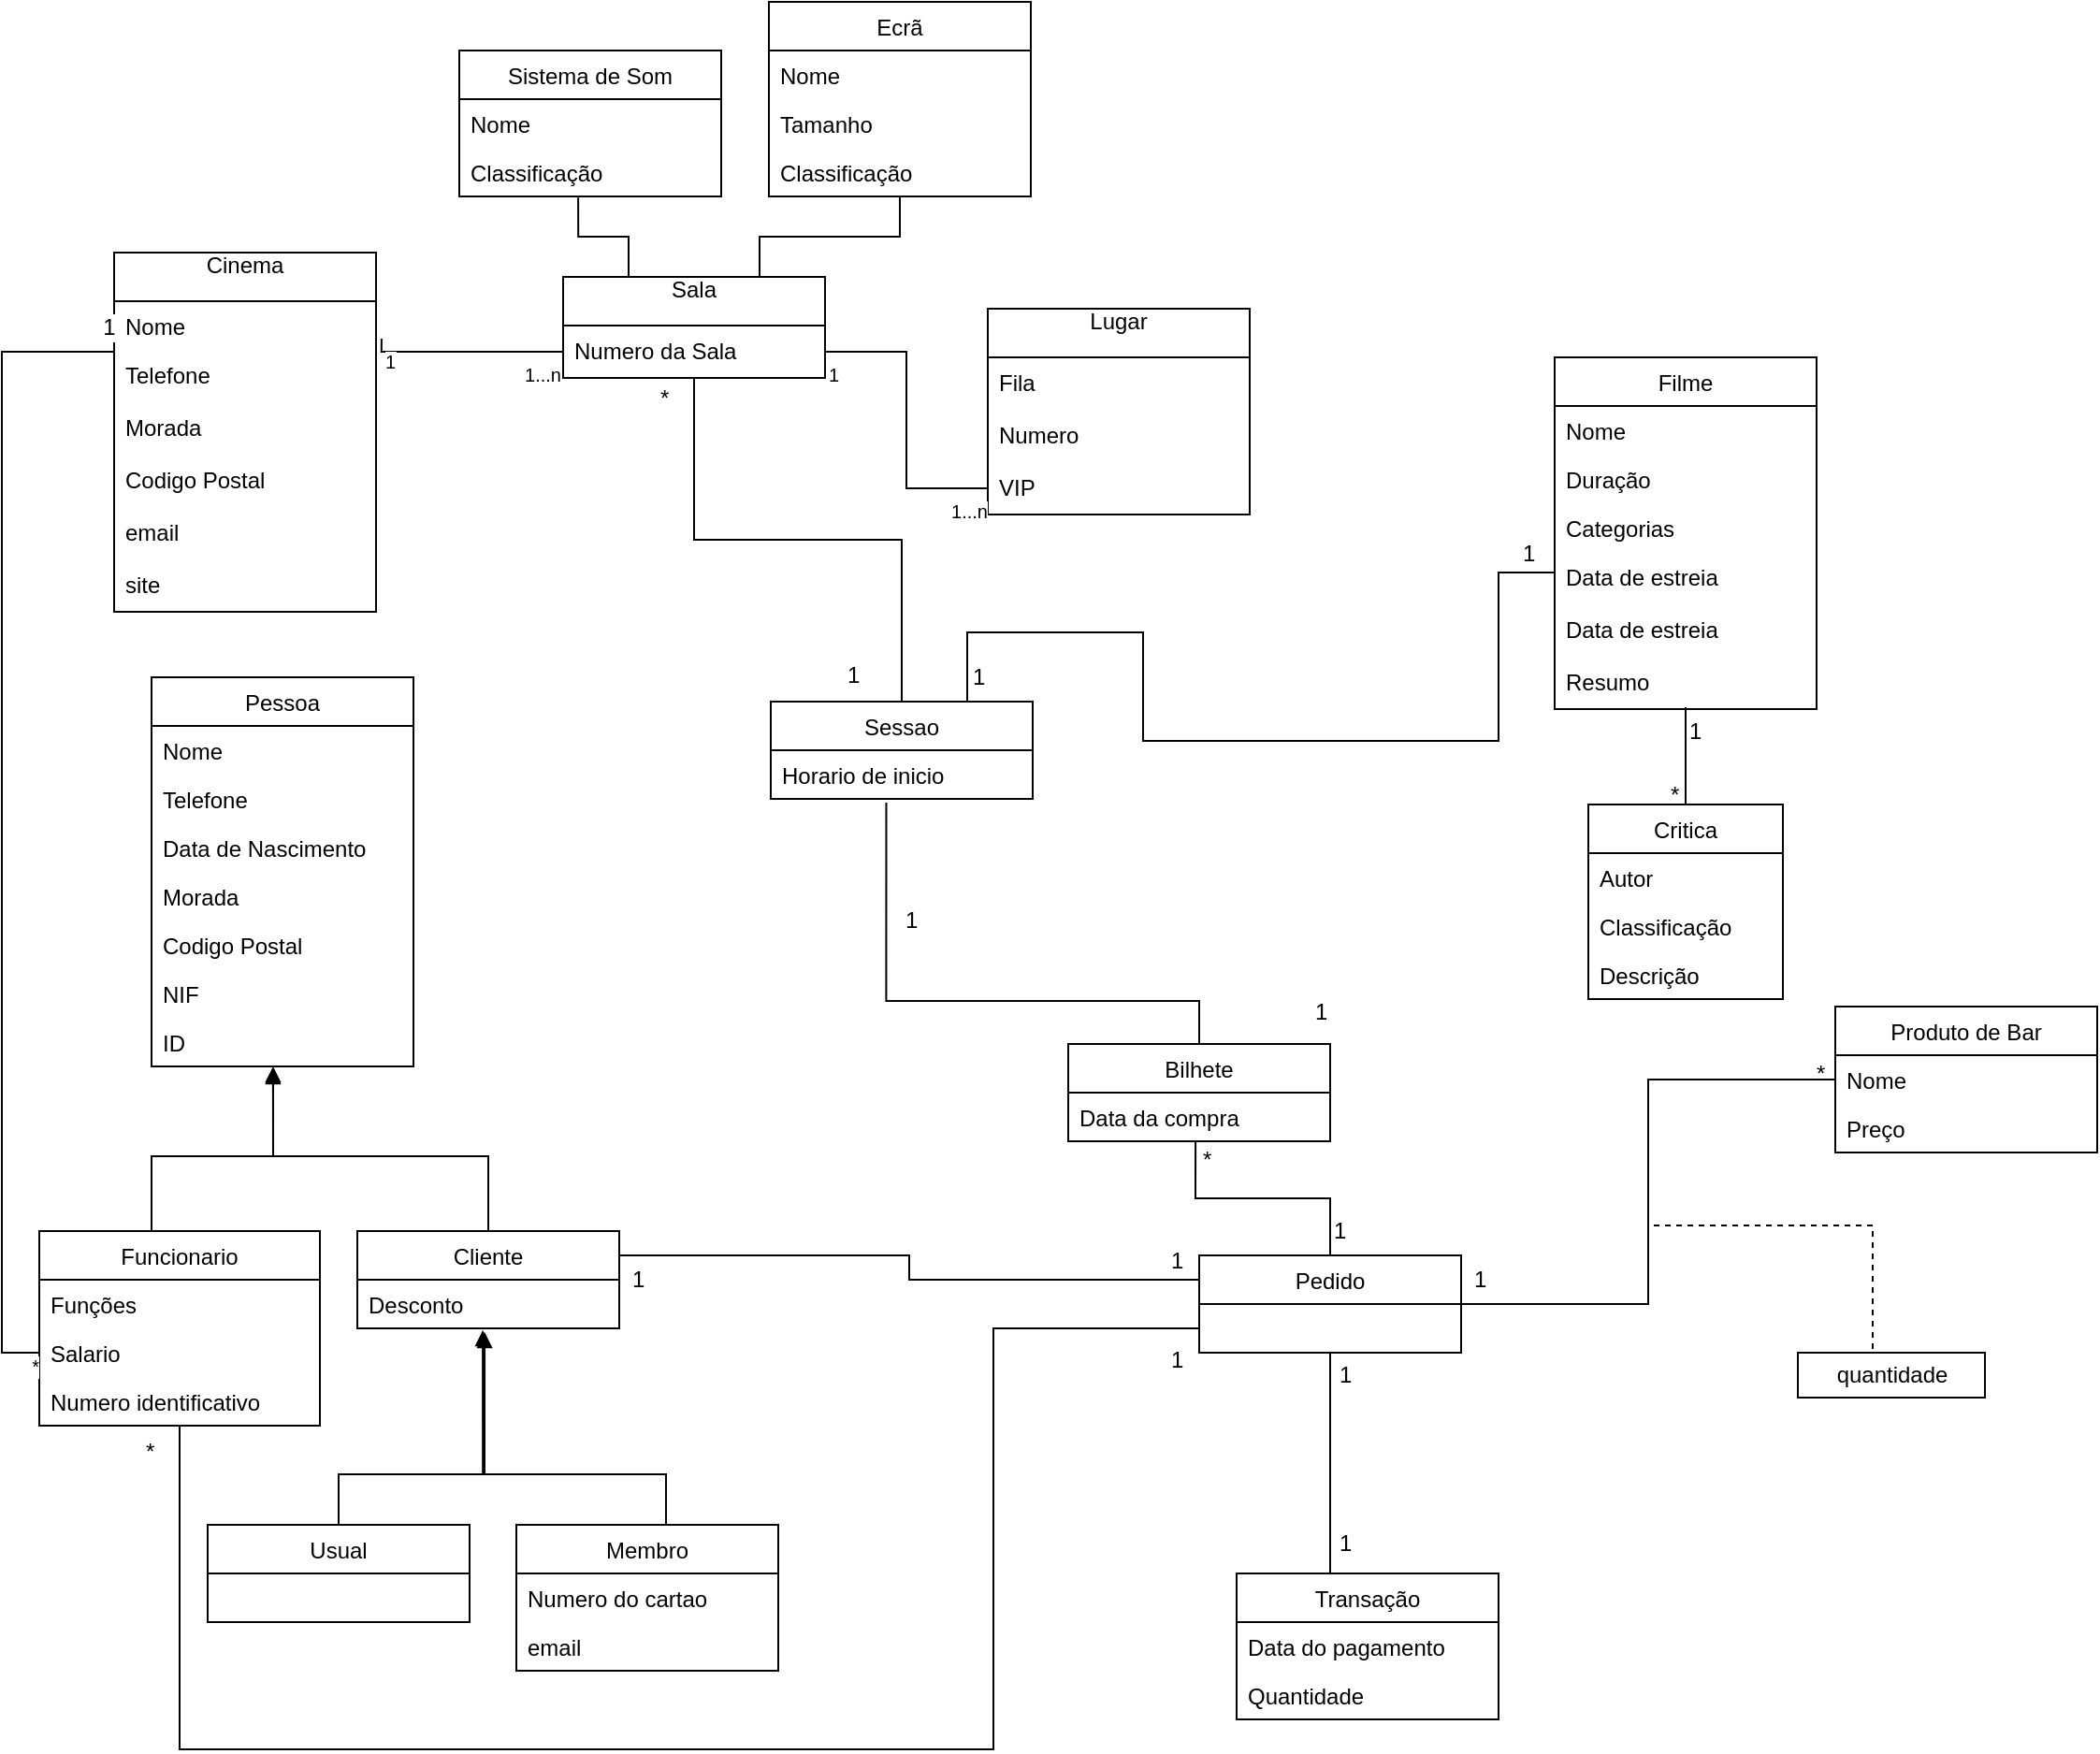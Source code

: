 <mxfile version="10.4.4" type="github"><diagram id="7s37TceYkMSyB01TuH0-" name="Page-1"><mxGraphModel dx="1640" dy="2047" grid="1" gridSize="10" guides="1" tooltips="1" connect="1" arrows="1" fold="1" page="1" pageScale="1" pageWidth="850" pageHeight="1100" math="0" shadow="0"><root><mxCell id="0"/><mxCell id="1" parent="0"/><mxCell id="ceYaB1YCsEcYmxl8IZPz-84" value="Cinema&#xA;" style="swimlane;fontStyle=0;childLayout=stackLayout;horizontal=1;startSize=26;fillColor=none;horizontalStack=0;resizeParent=1;resizeParentMax=0;resizeLast=0;collapsible=1;marginBottom=0;" vertex="1" parent="1"><mxGeometry x="100" y="40" width="140" height="192" as="geometry"/></mxCell><mxCell id="ceYaB1YCsEcYmxl8IZPz-85" value="Nome" style="text;strokeColor=none;fillColor=none;align=left;verticalAlign=top;spacingLeft=4;spacingRight=4;overflow=hidden;rotatable=0;points=[[0,0.5],[1,0.5]];portConstraint=eastwest;" vertex="1" parent="ceYaB1YCsEcYmxl8IZPz-84"><mxGeometry y="26" width="140" height="26" as="geometry"/></mxCell><mxCell id="ceYaB1YCsEcYmxl8IZPz-86" value="Telefone" style="text;strokeColor=none;fillColor=none;align=left;verticalAlign=top;spacingLeft=4;spacingRight=4;overflow=hidden;rotatable=0;points=[[0,0.5],[1,0.5]];portConstraint=eastwest;" vertex="1" parent="ceYaB1YCsEcYmxl8IZPz-84"><mxGeometry y="52" width="140" height="28" as="geometry"/></mxCell><mxCell id="ceYaB1YCsEcYmxl8IZPz-87" value="Morada" style="text;strokeColor=none;fillColor=none;align=left;verticalAlign=top;spacingLeft=4;spacingRight=4;overflow=hidden;rotatable=0;points=[[0,0.5],[1,0.5]];portConstraint=eastwest;" vertex="1" parent="ceYaB1YCsEcYmxl8IZPz-84"><mxGeometry y="80" width="140" height="28" as="geometry"/></mxCell><mxCell id="ceYaB1YCsEcYmxl8IZPz-88" value="Codigo Postal" style="text;strokeColor=none;fillColor=none;align=left;verticalAlign=top;spacingLeft=4;spacingRight=4;overflow=hidden;rotatable=0;points=[[0,0.5],[1,0.5]];portConstraint=eastwest;" vertex="1" parent="ceYaB1YCsEcYmxl8IZPz-84"><mxGeometry y="108" width="140" height="28" as="geometry"/></mxCell><mxCell id="ceYaB1YCsEcYmxl8IZPz-89" value="email" style="text;strokeColor=none;fillColor=none;align=left;verticalAlign=top;spacingLeft=4;spacingRight=4;overflow=hidden;rotatable=0;points=[[0,0.5],[1,0.5]];portConstraint=eastwest;" vertex="1" parent="ceYaB1YCsEcYmxl8IZPz-84"><mxGeometry y="136" width="140" height="28" as="geometry"/></mxCell><mxCell id="ceYaB1YCsEcYmxl8IZPz-90" value="site" style="text;strokeColor=none;fillColor=none;align=left;verticalAlign=top;spacingLeft=4;spacingRight=4;overflow=hidden;rotatable=0;points=[[0,0.5],[1,0.5]];portConstraint=eastwest;" vertex="1" parent="ceYaB1YCsEcYmxl8IZPz-84"><mxGeometry y="164" width="140" height="28" as="geometry"/></mxCell><mxCell id="ceYaB1YCsEcYmxl8IZPz-205" style="edgeStyle=orthogonalEdgeStyle;rounded=0;orthogonalLoop=1;jettySize=auto;html=1;exitX=0.25;exitY=0;exitDx=0;exitDy=0;entryX=0.454;entryY=1.026;entryDx=0;entryDy=0;entryPerimeter=0;endArrow=none;endFill=0;" edge="1" parent="1" source="ceYaB1YCsEcYmxl8IZPz-91" target="ceYaB1YCsEcYmxl8IZPz-200"><mxGeometry relative="1" as="geometry"/></mxCell><mxCell id="ceYaB1YCsEcYmxl8IZPz-206" style="edgeStyle=orthogonalEdgeStyle;rounded=0;orthogonalLoop=1;jettySize=auto;html=1;exitX=0.75;exitY=0;exitDx=0;exitDy=0;entryX=0.5;entryY=1;entryDx=0;entryDy=0;endArrow=none;endFill=0;" edge="1" parent="1" source="ceYaB1YCsEcYmxl8IZPz-91" target="ceYaB1YCsEcYmxl8IZPz-201"><mxGeometry relative="1" as="geometry"/></mxCell><mxCell id="ceYaB1YCsEcYmxl8IZPz-91" value="Sala&#xA;" style="swimlane;fontStyle=0;childLayout=stackLayout;horizontal=1;startSize=26;fillColor=none;horizontalStack=0;resizeParent=1;resizeParentMax=0;resizeLast=0;collapsible=1;marginBottom=0;" vertex="1" parent="1"><mxGeometry x="340" y="53" width="140" height="54" as="geometry"/></mxCell><mxCell id="ceYaB1YCsEcYmxl8IZPz-92" value="Numero da Sala" style="text;strokeColor=none;fillColor=none;align=left;verticalAlign=top;spacingLeft=4;spacingRight=4;overflow=hidden;rotatable=0;points=[[0,0.5],[1,0.5]];portConstraint=eastwest;" vertex="1" parent="ceYaB1YCsEcYmxl8IZPz-91"><mxGeometry y="26" width="140" height="28" as="geometry"/></mxCell><mxCell id="ceYaB1YCsEcYmxl8IZPz-93" value="" style="endArrow=none;html=1;endSize=12;startArrow=none;startSize=14;startFill=0;edgeStyle=orthogonalEdgeStyle;exitX=1.021;exitY=0.769;exitDx=0;exitDy=0;exitPerimeter=0;rounded=0;endFill=0;" edge="1" parent="1" source="ceYaB1YCsEcYmxl8IZPz-85" target="ceYaB1YCsEcYmxl8IZPz-92"><mxGeometry relative="1" as="geometry"><mxPoint x="110" y="211" as="sourcePoint"/><mxPoint x="270" y="211" as="targetPoint"/><Array as="points"><mxPoint x="243" y="93"/></Array></mxGeometry></mxCell><mxCell id="ceYaB1YCsEcYmxl8IZPz-94" value="1" style="resizable=0;html=1;align=left;verticalAlign=top;labelBackgroundColor=#ffffff;fontSize=10;" connectable="0" vertex="1" parent="ceYaB1YCsEcYmxl8IZPz-93"><mxGeometry x="-1" relative="1" as="geometry"/></mxCell><mxCell id="ceYaB1YCsEcYmxl8IZPz-95" value="1...n" style="resizable=0;html=1;align=right;verticalAlign=top;labelBackgroundColor=#ffffff;fontSize=10;" connectable="0" vertex="1" parent="ceYaB1YCsEcYmxl8IZPz-93"><mxGeometry x="1" relative="1" as="geometry"/></mxCell><mxCell id="ceYaB1YCsEcYmxl8IZPz-96" value="Lugar&#xA;" style="swimlane;fontStyle=0;childLayout=stackLayout;horizontal=1;startSize=26;fillColor=none;horizontalStack=0;resizeParent=1;resizeParentMax=0;resizeLast=0;collapsible=1;marginBottom=0;" vertex="1" parent="1"><mxGeometry x="567" y="70" width="140" height="110" as="geometry"/></mxCell><mxCell id="ceYaB1YCsEcYmxl8IZPz-97" value="Fila" style="text;strokeColor=none;fillColor=none;align=left;verticalAlign=top;spacingLeft=4;spacingRight=4;overflow=hidden;rotatable=0;points=[[0,0.5],[1,0.5]];portConstraint=eastwest;" vertex="1" parent="ceYaB1YCsEcYmxl8IZPz-96"><mxGeometry y="26" width="140" height="28" as="geometry"/></mxCell><mxCell id="ceYaB1YCsEcYmxl8IZPz-98" value="Numero" style="text;strokeColor=none;fillColor=none;align=left;verticalAlign=top;spacingLeft=4;spacingRight=4;overflow=hidden;rotatable=0;points=[[0,0.5],[1,0.5]];portConstraint=eastwest;" vertex="1" parent="ceYaB1YCsEcYmxl8IZPz-96"><mxGeometry y="54" width="140" height="28" as="geometry"/></mxCell><mxCell id="ceYaB1YCsEcYmxl8IZPz-99" value="VIP" style="text;strokeColor=none;fillColor=none;align=left;verticalAlign=top;spacingLeft=4;spacingRight=4;overflow=hidden;rotatable=0;points=[[0,0.5],[1,0.5]];portConstraint=eastwest;" vertex="1" parent="ceYaB1YCsEcYmxl8IZPz-96"><mxGeometry y="82" width="140" height="28" as="geometry"/></mxCell><mxCell id="ceYaB1YCsEcYmxl8IZPz-100" value="" style="endArrow=none;html=1;endSize=12;startArrow=none;startSize=14;startFill=0;edgeStyle=orthogonalEdgeStyle;exitX=1;exitY=0.5;exitDx=0;exitDy=0;rounded=0;endFill=0;" edge="1" parent="1" source="ceYaB1YCsEcYmxl8IZPz-92" target="ceYaB1YCsEcYmxl8IZPz-99"><mxGeometry relative="1" as="geometry"><mxPoint x="550" y="-9" as="sourcePoint"/><mxPoint x="497" y="228" as="targetPoint"/></mxGeometry></mxCell><mxCell id="ceYaB1YCsEcYmxl8IZPz-101" value="1" style="resizable=0;html=1;align=left;verticalAlign=top;labelBackgroundColor=#ffffff;fontSize=10;" connectable="0" vertex="1" parent="ceYaB1YCsEcYmxl8IZPz-100"><mxGeometry x="-1" relative="1" as="geometry"/></mxCell><mxCell id="ceYaB1YCsEcYmxl8IZPz-102" value="1...n" style="resizable=0;html=1;align=right;verticalAlign=top;labelBackgroundColor=#ffffff;fontSize=10;" connectable="0" vertex="1" parent="ceYaB1YCsEcYmxl8IZPz-100"><mxGeometry x="1" relative="1" as="geometry"/></mxCell><mxCell id="ceYaB1YCsEcYmxl8IZPz-103" value="Pessoa" style="swimlane;fontStyle=0;childLayout=stackLayout;horizontal=1;startSize=26;fillColor=none;horizontalStack=0;resizeParent=1;resizeParentMax=0;resizeLast=0;collapsible=1;marginBottom=0;" vertex="1" parent="1"><mxGeometry x="120" y="267" width="140" height="208" as="geometry"/></mxCell><mxCell id="ceYaB1YCsEcYmxl8IZPz-104" value="Nome" style="text;strokeColor=none;fillColor=none;align=left;verticalAlign=top;spacingLeft=4;spacingRight=4;overflow=hidden;rotatable=0;points=[[0,0.5],[1,0.5]];portConstraint=eastwest;" vertex="1" parent="ceYaB1YCsEcYmxl8IZPz-103"><mxGeometry y="26" width="140" height="26" as="geometry"/></mxCell><mxCell id="ceYaB1YCsEcYmxl8IZPz-105" value="Telefone" style="text;strokeColor=none;fillColor=none;align=left;verticalAlign=top;spacingLeft=4;spacingRight=4;overflow=hidden;rotatable=0;points=[[0,0.5],[1,0.5]];portConstraint=eastwest;" vertex="1" parent="ceYaB1YCsEcYmxl8IZPz-103"><mxGeometry y="52" width="140" height="26" as="geometry"/></mxCell><mxCell id="ceYaB1YCsEcYmxl8IZPz-106" value="Data de Nascimento" style="text;strokeColor=none;fillColor=none;align=left;verticalAlign=top;spacingLeft=4;spacingRight=4;overflow=hidden;rotatable=0;points=[[0,0.5],[1,0.5]];portConstraint=eastwest;" vertex="1" parent="ceYaB1YCsEcYmxl8IZPz-103"><mxGeometry y="78" width="140" height="26" as="geometry"/></mxCell><mxCell id="ceYaB1YCsEcYmxl8IZPz-107" value="Morada" style="text;strokeColor=none;fillColor=none;align=left;verticalAlign=top;spacingLeft=4;spacingRight=4;overflow=hidden;rotatable=0;points=[[0,0.5],[1,0.5]];portConstraint=eastwest;" vertex="1" parent="ceYaB1YCsEcYmxl8IZPz-103"><mxGeometry y="104" width="140" height="26" as="geometry"/></mxCell><mxCell id="ceYaB1YCsEcYmxl8IZPz-108" value="Codigo Postal" style="text;strokeColor=none;fillColor=none;align=left;verticalAlign=top;spacingLeft=4;spacingRight=4;overflow=hidden;rotatable=0;points=[[0,0.5],[1,0.5]];portConstraint=eastwest;" vertex="1" parent="ceYaB1YCsEcYmxl8IZPz-103"><mxGeometry y="130" width="140" height="26" as="geometry"/></mxCell><mxCell id="ceYaB1YCsEcYmxl8IZPz-109" value="NIF" style="text;strokeColor=none;fillColor=none;align=left;verticalAlign=top;spacingLeft=4;spacingRight=4;overflow=hidden;rotatable=0;points=[[0,0.5],[1,0.5]];portConstraint=eastwest;" vertex="1" parent="ceYaB1YCsEcYmxl8IZPz-103"><mxGeometry y="156" width="140" height="26" as="geometry"/></mxCell><mxCell id="ceYaB1YCsEcYmxl8IZPz-110" value="ID" style="text;strokeColor=none;fillColor=none;align=left;verticalAlign=top;spacingLeft=4;spacingRight=4;overflow=hidden;rotatable=0;points=[[0,0.5],[1,0.5]];portConstraint=eastwest;" vertex="1" parent="ceYaB1YCsEcYmxl8IZPz-103"><mxGeometry y="182" width="140" height="26" as="geometry"/></mxCell><mxCell id="ceYaB1YCsEcYmxl8IZPz-168" style="edgeStyle=orthogonalEdgeStyle;rounded=0;orthogonalLoop=1;jettySize=auto;html=1;exitX=0.5;exitY=1;exitDx=0;exitDy=0;endArrow=none;endFill=0;entryX=0;entryY=0.75;entryDx=0;entryDy=0;" edge="1" parent="1" source="ceYaB1YCsEcYmxl8IZPz-111" target="ceYaB1YCsEcYmxl8IZPz-169"><mxGeometry relative="1" as="geometry"><mxPoint x="560" y="640" as="targetPoint"/><Array as="points"><mxPoint x="135" y="840"/><mxPoint x="570" y="840"/><mxPoint x="570" y="615"/></Array></mxGeometry></mxCell><mxCell id="ceYaB1YCsEcYmxl8IZPz-111" value="Funcionario" style="swimlane;fontStyle=0;childLayout=stackLayout;horizontal=1;startSize=26;fillColor=none;horizontalStack=0;resizeParent=1;resizeParentMax=0;resizeLast=0;collapsible=1;marginBottom=0;" vertex="1" parent="1"><mxGeometry x="60" y="563" width="150" height="104" as="geometry"/></mxCell><mxCell id="ceYaB1YCsEcYmxl8IZPz-112" value="Funções" style="text;strokeColor=none;fillColor=none;align=left;verticalAlign=top;spacingLeft=4;spacingRight=4;overflow=hidden;rotatable=0;points=[[0,0.5],[1,0.5]];portConstraint=eastwest;" vertex="1" parent="ceYaB1YCsEcYmxl8IZPz-111"><mxGeometry y="26" width="150" height="26" as="geometry"/></mxCell><mxCell id="ceYaB1YCsEcYmxl8IZPz-113" value="Salario" style="text;strokeColor=none;fillColor=none;align=left;verticalAlign=top;spacingLeft=4;spacingRight=4;overflow=hidden;rotatable=0;points=[[0,0.5],[1,0.5]];portConstraint=eastwest;" vertex="1" parent="ceYaB1YCsEcYmxl8IZPz-111"><mxGeometry y="52" width="150" height="26" as="geometry"/></mxCell><mxCell id="ceYaB1YCsEcYmxl8IZPz-114" value="Numero identificativo" style="text;strokeColor=none;fillColor=none;align=left;verticalAlign=top;spacingLeft=4;spacingRight=4;overflow=hidden;rotatable=0;points=[[0,0.5],[1,0.5]];portConstraint=eastwest;" vertex="1" parent="ceYaB1YCsEcYmxl8IZPz-111"><mxGeometry y="78" width="150" height="26" as="geometry"/></mxCell><mxCell id="ceYaB1YCsEcYmxl8IZPz-188" style="edgeStyle=orthogonalEdgeStyle;rounded=0;orthogonalLoop=1;jettySize=auto;html=1;exitX=1;exitY=0.25;exitDx=0;exitDy=0;entryX=0;entryY=0.25;entryDx=0;entryDy=0;endArrow=none;endFill=0;" edge="1" parent="1" source="ceYaB1YCsEcYmxl8IZPz-115" target="ceYaB1YCsEcYmxl8IZPz-169"><mxGeometry relative="1" as="geometry"/></mxCell><mxCell id="ceYaB1YCsEcYmxl8IZPz-115" value="Cliente" style="swimlane;fontStyle=0;childLayout=stackLayout;horizontal=1;startSize=26;fillColor=none;horizontalStack=0;resizeParent=1;resizeParentMax=0;resizeLast=0;collapsible=1;marginBottom=0;" vertex="1" parent="1"><mxGeometry x="230" y="563" width="140" height="52" as="geometry"/></mxCell><mxCell id="ceYaB1YCsEcYmxl8IZPz-116" value="Desconto" style="text;strokeColor=none;fillColor=none;align=left;verticalAlign=top;spacingLeft=4;spacingRight=4;overflow=hidden;rotatable=0;points=[[0,0.5],[1,0.5]];portConstraint=eastwest;" vertex="1" parent="ceYaB1YCsEcYmxl8IZPz-115"><mxGeometry y="26" width="140" height="26" as="geometry"/></mxCell><mxCell id="ceYaB1YCsEcYmxl8IZPz-119" value="" style="endArrow=block;endFill=1;html=1;edgeStyle=orthogonalEdgeStyle;align=left;verticalAlign=top;exitX=0.5;exitY=0;exitDx=0;exitDy=0;entryX=0.464;entryY=1.038;entryDx=0;entryDy=0;entryPerimeter=0;rounded=0;" edge="1" parent="1" source="ceYaB1YCsEcYmxl8IZPz-111" target="ceYaB1YCsEcYmxl8IZPz-110"><mxGeometry x="-1" relative="1" as="geometry"><mxPoint x="60" y="521" as="sourcePoint"/><mxPoint x="220" y="521" as="targetPoint"/><Array as="points"><mxPoint x="120" y="563"/><mxPoint x="120" y="523"/><mxPoint x="185" y="523"/></Array></mxGeometry></mxCell><mxCell id="ceYaB1YCsEcYmxl8IZPz-120" value="" style="endArrow=block;endFill=1;html=1;edgeStyle=orthogonalEdgeStyle;align=left;verticalAlign=top;exitX=0.5;exitY=0;exitDx=0;exitDy=0;entryX=0.464;entryY=1;entryDx=0;entryDy=0;entryPerimeter=0;rounded=0;" edge="1" parent="1" source="ceYaB1YCsEcYmxl8IZPz-115" target="ceYaB1YCsEcYmxl8IZPz-110"><mxGeometry x="-1" relative="1" as="geometry"><mxPoint x="140" y="401" as="sourcePoint"/><mxPoint x="215" y="366" as="targetPoint"/><Array as="points"><mxPoint x="300" y="523"/><mxPoint x="185" y="523"/></Array></mxGeometry></mxCell><mxCell id="ceYaB1YCsEcYmxl8IZPz-121" value="" style="endArrow=none;html=1;endSize=12;startArrow=none;startSize=14;startFill=0;edgeStyle=orthogonalEdgeStyle;exitX=0;exitY=0.5;exitDx=0;exitDy=0;rounded=0;endFill=0;entryX=0;entryY=0.5;entryDx=0;entryDy=0;" edge="1" parent="1" source="ceYaB1YCsEcYmxl8IZPz-85" target="ceYaB1YCsEcYmxl8IZPz-113"><mxGeometry relative="1" as="geometry"><mxPoint x="253" y="162" as="sourcePoint"/><mxPoint x="40" y="301" as="targetPoint"/><Array as="points"><mxPoint x="90" y="93"/><mxPoint x="40" y="93"/><mxPoint x="40" y="456"/></Array></mxGeometry></mxCell><mxCell id="ceYaB1YCsEcYmxl8IZPz-122" value="*" style="resizable=0;html=1;align=right;verticalAlign=top;labelBackgroundColor=#ffffff;fontSize=10;" connectable="0" vertex="1" parent="ceYaB1YCsEcYmxl8IZPz-121"><mxGeometry x="1" relative="1" as="geometry"><mxPoint y="-5" as="offset"/></mxGeometry></mxCell><mxCell id="ceYaB1YCsEcYmxl8IZPz-123" value="1" style="text;html=1;resizable=0;points=[];align=center;verticalAlign=middle;labelBackgroundColor=#ffffff;" vertex="1" connectable="0" parent="ceYaB1YCsEcYmxl8IZPz-121"><mxGeometry x="-0.939" y="-2" relative="1" as="geometry"><mxPoint x="2" y="-11" as="offset"/></mxGeometry></mxCell><mxCell id="ceYaB1YCsEcYmxl8IZPz-124" style="edgeStyle=orthogonalEdgeStyle;rounded=0;orthogonalLoop=1;jettySize=auto;html=1;exitX=0.5;exitY=0;exitDx=0;exitDy=0;startArrow=none;startFill=0;sourcePerimeterSpacing=-1;endArrow=block;endFill=1;targetPerimeterSpacing=0;entryX=0.486;entryY=1.077;entryDx=0;entryDy=0;entryPerimeter=0;" edge="1" parent="1" source="ceYaB1YCsEcYmxl8IZPz-125" target="ceYaB1YCsEcYmxl8IZPz-116"><mxGeometry relative="1" as="geometry"><mxPoint x="311" y="669" as="targetPoint"/><Array as="points"><mxPoint x="220" y="693"/><mxPoint x="298" y="693"/></Array></mxGeometry></mxCell><mxCell id="ceYaB1YCsEcYmxl8IZPz-125" value="Usual" style="swimlane;fontStyle=0;childLayout=stackLayout;horizontal=1;startSize=26;fillColor=none;horizontalStack=0;resizeParent=1;resizeParentMax=0;resizeLast=0;collapsible=1;marginBottom=0;" vertex="1" parent="1"><mxGeometry x="150" y="720" width="140" height="52" as="geometry"/></mxCell><mxCell id="ceYaB1YCsEcYmxl8IZPz-129" style="edgeStyle=orthogonalEdgeStyle;rounded=0;orthogonalLoop=1;jettySize=auto;html=1;exitX=0.5;exitY=0;exitDx=0;exitDy=0;entryX=0.479;entryY=1.038;entryDx=0;entryDy=0;entryPerimeter=0;startArrow=none;startFill=0;sourcePerimeterSpacing=-1;endArrow=block;endFill=1;targetPerimeterSpacing=0;" edge="1" parent="1" source="ceYaB1YCsEcYmxl8IZPz-130" target="ceYaB1YCsEcYmxl8IZPz-116"><mxGeometry relative="1" as="geometry"><Array as="points"><mxPoint x="395" y="720"/><mxPoint x="395" y="693"/><mxPoint x="297" y="693"/></Array><mxPoint x="310" y="667" as="targetPoint"/></mxGeometry></mxCell><mxCell id="ceYaB1YCsEcYmxl8IZPz-130" value="Membro" style="swimlane;fontStyle=0;childLayout=stackLayout;horizontal=1;startSize=26;fillColor=none;horizontalStack=0;resizeParent=1;resizeParentMax=0;resizeLast=0;collapsible=1;marginBottom=0;" vertex="1" parent="1"><mxGeometry x="315" y="720" width="140" height="78" as="geometry"/></mxCell><mxCell id="ceYaB1YCsEcYmxl8IZPz-131" value="Numero do cartao" style="text;strokeColor=none;fillColor=none;align=left;verticalAlign=top;spacingLeft=4;spacingRight=4;overflow=hidden;rotatable=0;points=[[0,0.5],[1,0.5]];portConstraint=eastwest;" vertex="1" parent="ceYaB1YCsEcYmxl8IZPz-130"><mxGeometry y="26" width="140" height="26" as="geometry"/></mxCell><mxCell id="ceYaB1YCsEcYmxl8IZPz-132" value="email" style="text;strokeColor=none;fillColor=none;align=left;verticalAlign=top;spacingLeft=4;spacingRight=4;overflow=hidden;rotatable=0;points=[[0,0.5],[1,0.5]];portConstraint=eastwest;" vertex="1" parent="ceYaB1YCsEcYmxl8IZPz-130"><mxGeometry y="52" width="140" height="26" as="geometry"/></mxCell><mxCell id="ceYaB1YCsEcYmxl8IZPz-133" value="" style="edgeStyle=orthogonalEdgeStyle;rounded=0;orthogonalLoop=1;jettySize=auto;html=1;startArrow=none;startFill=0;sourcePerimeterSpacing=-1;endArrow=none;endFill=0;targetPerimeterSpacing=0;" edge="1" parent="1" source="ceYaB1YCsEcYmxl8IZPz-134" target="ceYaB1YCsEcYmxl8IZPz-140"><mxGeometry relative="1" as="geometry"/></mxCell><mxCell id="ceYaB1YCsEcYmxl8IZPz-134" value="Filme" style="swimlane;fontStyle=0;childLayout=stackLayout;horizontal=1;startSize=26;fillColor=none;horizontalStack=0;resizeParent=1;resizeParentMax=0;resizeLast=0;collapsible=1;marginBottom=0;" vertex="1" parent="1"><mxGeometry x="870" y="96" width="140" height="188" as="geometry"/></mxCell><mxCell id="ceYaB1YCsEcYmxl8IZPz-135" value="Nome" style="text;strokeColor=none;fillColor=none;align=left;verticalAlign=top;spacingLeft=4;spacingRight=4;overflow=hidden;rotatable=0;points=[[0,0.5],[1,0.5]];portConstraint=eastwest;" vertex="1" parent="ceYaB1YCsEcYmxl8IZPz-134"><mxGeometry y="26" width="140" height="26" as="geometry"/></mxCell><mxCell id="ceYaB1YCsEcYmxl8IZPz-136" value="Duração" style="text;strokeColor=none;fillColor=none;align=left;verticalAlign=top;spacingLeft=4;spacingRight=4;overflow=hidden;rotatable=0;points=[[0,0.5],[1,0.5]];portConstraint=eastwest;" vertex="1" parent="ceYaB1YCsEcYmxl8IZPz-134"><mxGeometry y="52" width="140" height="26" as="geometry"/></mxCell><mxCell id="ceYaB1YCsEcYmxl8IZPz-137" value="Categorias" style="text;strokeColor=none;fillColor=none;align=left;verticalAlign=top;spacingLeft=4;spacingRight=4;overflow=hidden;rotatable=0;points=[[0,0.5],[1,0.5]];portConstraint=eastwest;" vertex="1" parent="ceYaB1YCsEcYmxl8IZPz-134"><mxGeometry y="78" width="140" height="26" as="geometry"/></mxCell><mxCell id="ceYaB1YCsEcYmxl8IZPz-193" value="Data de estreia" style="text;strokeColor=none;fillColor=none;align=left;verticalAlign=top;spacingLeft=4;spacingRight=4;overflow=hidden;rotatable=0;points=[[0,0.5],[1,0.5]];portConstraint=eastwest;" vertex="1" parent="ceYaB1YCsEcYmxl8IZPz-134"><mxGeometry y="104" width="140" height="28" as="geometry"/></mxCell><mxCell id="ceYaB1YCsEcYmxl8IZPz-138" value="Data de estreia" style="text;strokeColor=none;fillColor=none;align=left;verticalAlign=top;spacingLeft=4;spacingRight=4;overflow=hidden;rotatable=0;points=[[0,0.5],[1,0.5]];portConstraint=eastwest;" vertex="1" parent="ceYaB1YCsEcYmxl8IZPz-134"><mxGeometry y="132" width="140" height="28" as="geometry"/></mxCell><mxCell id="ceYaB1YCsEcYmxl8IZPz-139" value="Resumo" style="text;strokeColor=none;fillColor=none;align=left;verticalAlign=top;spacingLeft=4;spacingRight=4;overflow=hidden;rotatable=0;points=[[0,0.5],[1,0.5]];portConstraint=eastwest;" vertex="1" parent="ceYaB1YCsEcYmxl8IZPz-134"><mxGeometry y="160" width="140" height="28" as="geometry"/></mxCell><mxCell id="ceYaB1YCsEcYmxl8IZPz-140" value="Critica" style="swimlane;fontStyle=0;childLayout=stackLayout;horizontal=1;startSize=26;fillColor=none;horizontalStack=0;resizeParent=1;resizeParentMax=0;resizeLast=0;collapsible=1;marginBottom=0;direction=east;" vertex="1" parent="1"><mxGeometry x="888" y="335" width="104" height="104" as="geometry"/></mxCell><mxCell id="ceYaB1YCsEcYmxl8IZPz-141" value="Autor" style="text;strokeColor=none;fillColor=none;align=left;verticalAlign=top;spacingLeft=4;spacingRight=4;overflow=hidden;rotatable=0;points=[[0,0.5],[1,0.5]];portConstraint=eastwest;" vertex="1" parent="ceYaB1YCsEcYmxl8IZPz-140"><mxGeometry y="26" width="104" height="26" as="geometry"/></mxCell><mxCell id="ceYaB1YCsEcYmxl8IZPz-142" value="Classificação" style="text;strokeColor=none;fillColor=none;align=left;verticalAlign=top;spacingLeft=4;spacingRight=4;overflow=hidden;rotatable=0;points=[[0,0.5],[1,0.5]];portConstraint=eastwest;" vertex="1" parent="ceYaB1YCsEcYmxl8IZPz-140"><mxGeometry y="52" width="104" height="26" as="geometry"/></mxCell><mxCell id="ceYaB1YCsEcYmxl8IZPz-143" value="Descrição" style="text;strokeColor=none;fillColor=none;align=left;verticalAlign=top;spacingLeft=4;spacingRight=4;overflow=hidden;rotatable=0;points=[[0,0.5],[1,0.5]];portConstraint=eastwest;" vertex="1" parent="ceYaB1YCsEcYmxl8IZPz-140"><mxGeometry y="78" width="104" height="26" as="geometry"/></mxCell><mxCell id="ceYaB1YCsEcYmxl8IZPz-144" style="edgeStyle=orthogonalEdgeStyle;rounded=0;orthogonalLoop=1;jettySize=auto;html=1;exitX=0.75;exitY=0;exitDx=0;exitDy=0;entryX=0;entryY=0.5;entryDx=0;entryDy=0;startArrow=none;startFill=0;sourcePerimeterSpacing=-1;endArrow=none;endFill=0;targetPerimeterSpacing=0;" edge="1" parent="1" source="ceYaB1YCsEcYmxl8IZPz-146" target="ceYaB1YCsEcYmxl8IZPz-136"><mxGeometry relative="1" as="geometry"><Array as="points"><mxPoint x="556" y="243"/><mxPoint x="650" y="243"/><mxPoint x="650" y="301"/><mxPoint x="840" y="301"/><mxPoint x="840" y="211"/></Array></mxGeometry></mxCell><mxCell id="ceYaB1YCsEcYmxl8IZPz-145" style="edgeStyle=orthogonalEdgeStyle;rounded=0;orthogonalLoop=1;jettySize=auto;html=1;exitX=0.5;exitY=0;exitDx=0;exitDy=0;entryX=0.5;entryY=1;entryDx=0;entryDy=0;endArrow=none;endFill=0;" edge="1" parent="1" source="ceYaB1YCsEcYmxl8IZPz-146" target="ceYaB1YCsEcYmxl8IZPz-91"><mxGeometry relative="1" as="geometry"/></mxCell><mxCell id="ceYaB1YCsEcYmxl8IZPz-146" value="Sessao" style="swimlane;fontStyle=0;childLayout=stackLayout;horizontal=1;startSize=26;fillColor=none;horizontalStack=0;resizeParent=1;resizeParentMax=0;resizeLast=0;collapsible=1;marginBottom=0;" vertex="1" parent="1"><mxGeometry x="451" y="280" width="140" height="52" as="geometry"/></mxCell><mxCell id="ceYaB1YCsEcYmxl8IZPz-147" value="Horario de inicio" style="text;strokeColor=none;fillColor=none;align=left;verticalAlign=top;spacingLeft=4;spacingRight=4;overflow=hidden;rotatable=0;points=[[0,0.5],[1,0.5]];portConstraint=eastwest;" vertex="1" parent="ceYaB1YCsEcYmxl8IZPz-146"><mxGeometry y="26" width="140" height="26" as="geometry"/></mxCell><mxCell id="ceYaB1YCsEcYmxl8IZPz-150" value="Bilhete" style="swimlane;fontStyle=0;childLayout=stackLayout;horizontal=1;startSize=26;fillColor=none;horizontalStack=0;resizeParent=1;resizeParentMax=0;resizeLast=0;collapsible=1;marginBottom=0;" vertex="1" parent="1"><mxGeometry x="610" y="463" width="140" height="52" as="geometry"/></mxCell><mxCell id="ceYaB1YCsEcYmxl8IZPz-151" value="Data da compra" style="text;strokeColor=none;fillColor=none;align=left;verticalAlign=top;spacingLeft=4;spacingRight=4;overflow=hidden;rotatable=0;points=[[0,0.5],[1,0.5]];portConstraint=eastwest;" vertex="1" parent="ceYaB1YCsEcYmxl8IZPz-150"><mxGeometry y="26" width="140" height="26" as="geometry"/></mxCell><mxCell id="ceYaB1YCsEcYmxl8IZPz-154" style="edgeStyle=orthogonalEdgeStyle;rounded=0;orthogonalLoop=1;jettySize=auto;html=1;entryX=0.5;entryY=0;entryDx=0;entryDy=0;startArrow=none;startFill=0;sourcePerimeterSpacing=-1;endArrow=none;endFill=0;targetPerimeterSpacing=0;exitX=0.441;exitY=1.076;exitDx=0;exitDy=0;exitPerimeter=0;" edge="1" parent="1" source="ceYaB1YCsEcYmxl8IZPz-147" target="ceYaB1YCsEcYmxl8IZPz-150"><mxGeometry relative="1" as="geometry"><mxPoint x="514" y="359" as="sourcePoint"/><Array as="points"><mxPoint x="513" y="440"/><mxPoint x="680" y="440"/></Array></mxGeometry></mxCell><mxCell id="ceYaB1YCsEcYmxl8IZPz-155" value="1" style="text;html=1;resizable=0;points=[];autosize=1;align=left;verticalAlign=top;spacingTop=-4;" vertex="1" parent="1"><mxGeometry x="521" y="387" width="20" height="20" as="geometry"/></mxCell><mxCell id="ceYaB1YCsEcYmxl8IZPz-156" value="1" style="text;html=1;resizable=0;points=[];autosize=1;align=left;verticalAlign=top;spacingTop=-4;" vertex="1" parent="1"><mxGeometry x="740" y="436" width="20" height="20" as="geometry"/></mxCell><mxCell id="ceYaB1YCsEcYmxl8IZPz-157" value="1" style="text;html=1;resizable=0;points=[];autosize=1;align=left;verticalAlign=top;spacingTop=-4;" vertex="1" parent="1"><mxGeometry x="375" y="579" width="20" height="20" as="geometry"/></mxCell><mxCell id="ceYaB1YCsEcYmxl8IZPz-159" value="*" style="text;html=1;resizable=0;points=[];autosize=1;align=left;verticalAlign=top;spacingTop=-4;" vertex="1" parent="1"><mxGeometry x="680" y="515" width="20" height="20" as="geometry"/></mxCell><mxCell id="ceYaB1YCsEcYmxl8IZPz-160" value="1" style="text;html=1;resizable=0;points=[];autosize=1;align=left;verticalAlign=top;spacingTop=-4;" vertex="1" parent="1"><mxGeometry x="490" y="256" width="20" height="20" as="geometry"/></mxCell><mxCell id="ceYaB1YCsEcYmxl8IZPz-161" value="&lt;div&gt;*&lt;/div&gt;&lt;div&gt;&lt;br&gt;&lt;/div&gt;" style="text;html=1;resizable=0;points=[];autosize=1;align=left;verticalAlign=top;spacingTop=-4;" vertex="1" parent="1"><mxGeometry x="390" y="108" width="20" height="30" as="geometry"/></mxCell><mxCell id="ceYaB1YCsEcYmxl8IZPz-162" style="edgeStyle=orthogonalEdgeStyle;rounded=0;orthogonalLoop=1;jettySize=auto;html=1;exitX=0.5;exitY=0;exitDx=0;exitDy=0;endArrow=none;endFill=0;dashed=1;" edge="1" parent="1" source="ceYaB1YCsEcYmxl8IZPz-163"><mxGeometry relative="1" as="geometry"><mxPoint x="920" y="560" as="targetPoint"/><Array as="points"><mxPoint x="1040" y="560"/></Array></mxGeometry></mxCell><mxCell id="ceYaB1YCsEcYmxl8IZPz-163" value="quantidade" style="html=1;" vertex="1" parent="1"><mxGeometry x="1000" y="628" width="100" height="24" as="geometry"/></mxCell><mxCell id="ceYaB1YCsEcYmxl8IZPz-182" style="edgeStyle=orthogonalEdgeStyle;rounded=0;orthogonalLoop=1;jettySize=auto;html=1;exitX=0.5;exitY=0;exitDx=0;exitDy=0;entryX=0.5;entryY=1;entryDx=0;entryDy=0;endArrow=none;endFill=0;" edge="1" parent="1" source="ceYaB1YCsEcYmxl8IZPz-164" target="ceYaB1YCsEcYmxl8IZPz-169"><mxGeometry relative="1" as="geometry"><Array as="points"><mxPoint x="750" y="746"/></Array></mxGeometry></mxCell><mxCell id="ceYaB1YCsEcYmxl8IZPz-164" value="Transação" style="swimlane;fontStyle=0;childLayout=stackLayout;horizontal=1;startSize=26;fillColor=none;horizontalStack=0;resizeParent=1;resizeParentMax=0;resizeLast=0;collapsible=1;marginBottom=0;" vertex="1" parent="1"><mxGeometry x="700" y="746" width="140" height="78" as="geometry"/></mxCell><mxCell id="ceYaB1YCsEcYmxl8IZPz-165" value="Data do pagamento" style="text;strokeColor=none;fillColor=none;align=left;verticalAlign=top;spacingLeft=4;spacingRight=4;overflow=hidden;rotatable=0;points=[[0,0.5],[1,0.5]];portConstraint=eastwest;" vertex="1" parent="ceYaB1YCsEcYmxl8IZPz-164"><mxGeometry y="26" width="140" height="26" as="geometry"/></mxCell><mxCell id="ceYaB1YCsEcYmxl8IZPz-166" value="Quantidade" style="text;strokeColor=none;fillColor=none;align=left;verticalAlign=top;spacingLeft=4;spacingRight=4;overflow=hidden;rotatable=0;points=[[0,0.5],[1,0.5]];portConstraint=eastwest;" vertex="1" parent="ceYaB1YCsEcYmxl8IZPz-164"><mxGeometry y="52" width="140" height="26" as="geometry"/></mxCell><mxCell id="ceYaB1YCsEcYmxl8IZPz-174" style="edgeStyle=orthogonalEdgeStyle;rounded=0;orthogonalLoop=1;jettySize=auto;html=1;exitX=0.5;exitY=0;exitDx=0;exitDy=0;entryX=0.486;entryY=0.994;entryDx=0;entryDy=0;entryPerimeter=0;endArrow=none;endFill=0;" edge="1" parent="1" source="ceYaB1YCsEcYmxl8IZPz-169" target="ceYaB1YCsEcYmxl8IZPz-151"><mxGeometry relative="1" as="geometry"/></mxCell><mxCell id="ceYaB1YCsEcYmxl8IZPz-169" value="Pedido" style="swimlane;fontStyle=0;childLayout=stackLayout;horizontal=1;startSize=26;fillColor=none;horizontalStack=0;resizeParent=1;resizeParentMax=0;resizeLast=0;collapsible=1;marginBottom=0;" vertex="1" parent="1"><mxGeometry x="680" y="576" width="140" height="52" as="geometry"/></mxCell><mxCell id="ceYaB1YCsEcYmxl8IZPz-175" value="1" style="text;html=1;resizable=0;points=[];autosize=1;align=left;verticalAlign=top;spacingTop=-4;" vertex="1" parent="1"><mxGeometry x="750" y="553" width="20" height="20" as="geometry"/></mxCell><mxCell id="ceYaB1YCsEcYmxl8IZPz-176" value="Produto de Bar" style="swimlane;fontStyle=0;childLayout=stackLayout;horizontal=1;startSize=26;fillColor=none;horizontalStack=0;resizeParent=1;resizeParentMax=0;resizeLast=0;collapsible=1;marginBottom=0;" vertex="1" parent="1"><mxGeometry x="1020" y="443" width="140" height="78" as="geometry"/></mxCell><mxCell id="ceYaB1YCsEcYmxl8IZPz-177" value="Nome" style="text;strokeColor=none;fillColor=none;align=left;verticalAlign=top;spacingLeft=4;spacingRight=4;overflow=hidden;rotatable=0;points=[[0,0.5],[1,0.5]];portConstraint=eastwest;" vertex="1" parent="ceYaB1YCsEcYmxl8IZPz-176"><mxGeometry y="26" width="140" height="26" as="geometry"/></mxCell><mxCell id="ceYaB1YCsEcYmxl8IZPz-178" value="Preço" style="text;strokeColor=none;fillColor=none;align=left;verticalAlign=top;spacingLeft=4;spacingRight=4;overflow=hidden;rotatable=0;points=[[0,0.5],[1,0.5]];portConstraint=eastwest;" vertex="1" parent="ceYaB1YCsEcYmxl8IZPz-176"><mxGeometry y="52" width="140" height="26" as="geometry"/></mxCell><mxCell id="ceYaB1YCsEcYmxl8IZPz-181" style="edgeStyle=orthogonalEdgeStyle;rounded=0;orthogonalLoop=1;jettySize=auto;html=1;exitX=0;exitY=0.5;exitDx=0;exitDy=0;entryX=1;entryY=0.5;entryDx=0;entryDy=0;endArrow=none;endFill=0;" edge="1" parent="1" source="ceYaB1YCsEcYmxl8IZPz-177" target="ceYaB1YCsEcYmxl8IZPz-169"><mxGeometry relative="1" as="geometry"/></mxCell><mxCell id="ceYaB1YCsEcYmxl8IZPz-183" value="1" style="text;html=1;resizable=0;points=[];autosize=1;align=left;verticalAlign=top;spacingTop=-4;" vertex="1" parent="1"><mxGeometry x="663" y="622" width="20" height="20" as="geometry"/></mxCell><mxCell id="ceYaB1YCsEcYmxl8IZPz-184" value="*" style="text;html=1;resizable=0;points=[];autosize=1;align=left;verticalAlign=top;spacingTop=-4;" vertex="1" parent="1"><mxGeometry x="115" y="671" width="20" height="20" as="geometry"/></mxCell><mxCell id="ceYaB1YCsEcYmxl8IZPz-185" value="1" style="text;html=1;resizable=0;points=[];autosize=1;align=left;verticalAlign=top;spacingTop=-4;" vertex="1" parent="1"><mxGeometry x="753" y="630" width="20" height="20" as="geometry"/></mxCell><mxCell id="ceYaB1YCsEcYmxl8IZPz-186" value="1" style="text;html=1;resizable=0;points=[];autosize=1;align=left;verticalAlign=top;spacingTop=-4;" vertex="1" parent="1"><mxGeometry x="753" y="720" width="20" height="20" as="geometry"/></mxCell><mxCell id="ceYaB1YCsEcYmxl8IZPz-189" value="*" style="text;html=1;resizable=0;points=[];autosize=1;align=left;verticalAlign=top;spacingTop=-4;" vertex="1" parent="1"><mxGeometry x="1008" y="469" width="20" height="20" as="geometry"/></mxCell><mxCell id="ceYaB1YCsEcYmxl8IZPz-190" value="1" style="text;html=1;resizable=0;points=[];autosize=1;align=left;verticalAlign=top;spacingTop=-4;" vertex="1" parent="1"><mxGeometry x="825" y="579" width="20" height="20" as="geometry"/></mxCell><mxCell id="ceYaB1YCsEcYmxl8IZPz-191" value="1" style="text;html=1;resizable=0;points=[];autosize=1;align=left;verticalAlign=top;spacingTop=-4;" vertex="1" parent="1"><mxGeometry x="557" y="257" width="20" height="20" as="geometry"/></mxCell><mxCell id="ceYaB1YCsEcYmxl8IZPz-192" value="1" style="text;html=1;resizable=0;points=[];autosize=1;align=left;verticalAlign=top;spacingTop=-4;" vertex="1" parent="1"><mxGeometry x="851" y="191" width="20" height="20" as="geometry"/></mxCell><mxCell id="ceYaB1YCsEcYmxl8IZPz-194" value="1" style="text;html=1;resizable=0;points=[];autosize=1;align=left;verticalAlign=top;spacingTop=-4;" vertex="1" parent="1"><mxGeometry x="940" y="286" width="20" height="20" as="geometry"/></mxCell><mxCell id="ceYaB1YCsEcYmxl8IZPz-195" value="&lt;div&gt;*&lt;/div&gt;&lt;div&gt;&lt;br&gt;&lt;/div&gt;" style="text;html=1;resizable=0;points=[];autosize=1;align=left;verticalAlign=top;spacingTop=-4;" vertex="1" parent="1"><mxGeometry x="930" y="320" width="20" height="30" as="geometry"/></mxCell><mxCell id="ceYaB1YCsEcYmxl8IZPz-196" value="1" style="text;html=1;resizable=0;points=[];autosize=1;align=left;verticalAlign=top;spacingTop=-4;" vertex="1" parent="1"><mxGeometry x="663" y="568.5" width="20" height="20" as="geometry"/></mxCell><mxCell id="ceYaB1YCsEcYmxl8IZPz-197" value="Sistema de Som" style="swimlane;fontStyle=0;childLayout=stackLayout;horizontal=1;startSize=26;fillColor=none;horizontalStack=0;resizeParent=1;resizeParentMax=0;resizeLast=0;collapsible=1;marginBottom=0;" vertex="1" parent="1"><mxGeometry x="284.5" y="-68" width="140" height="78" as="geometry"/></mxCell><mxCell id="ceYaB1YCsEcYmxl8IZPz-198" value="Nome" style="text;strokeColor=none;fillColor=none;align=left;verticalAlign=top;spacingLeft=4;spacingRight=4;overflow=hidden;rotatable=0;points=[[0,0.5],[1,0.5]];portConstraint=eastwest;" vertex="1" parent="ceYaB1YCsEcYmxl8IZPz-197"><mxGeometry y="26" width="140" height="26" as="geometry"/></mxCell><mxCell id="ceYaB1YCsEcYmxl8IZPz-200" value="Classificação" style="text;strokeColor=none;fillColor=none;align=left;verticalAlign=top;spacingLeft=4;spacingRight=4;overflow=hidden;rotatable=0;points=[[0,0.5],[1,0.5]];portConstraint=eastwest;" vertex="1" parent="ceYaB1YCsEcYmxl8IZPz-197"><mxGeometry y="52" width="140" height="26" as="geometry"/></mxCell><mxCell id="ceYaB1YCsEcYmxl8IZPz-201" value="Ecrã" style="swimlane;fontStyle=0;childLayout=stackLayout;horizontal=1;startSize=26;fillColor=none;horizontalStack=0;resizeParent=1;resizeParentMax=0;resizeLast=0;collapsible=1;marginBottom=0;" vertex="1" parent="1"><mxGeometry x="450" y="-94" width="140" height="104" as="geometry"/></mxCell><mxCell id="ceYaB1YCsEcYmxl8IZPz-202" value="Nome" style="text;strokeColor=none;fillColor=none;align=left;verticalAlign=top;spacingLeft=4;spacingRight=4;overflow=hidden;rotatable=0;points=[[0,0.5],[1,0.5]];portConstraint=eastwest;" vertex="1" parent="ceYaB1YCsEcYmxl8IZPz-201"><mxGeometry y="26" width="140" height="26" as="geometry"/></mxCell><mxCell id="ceYaB1YCsEcYmxl8IZPz-203" value="Tamanho" style="text;strokeColor=none;fillColor=none;align=left;verticalAlign=top;spacingLeft=4;spacingRight=4;overflow=hidden;rotatable=0;points=[[0,0.5],[1,0.5]];portConstraint=eastwest;" vertex="1" parent="ceYaB1YCsEcYmxl8IZPz-201"><mxGeometry y="52" width="140" height="26" as="geometry"/></mxCell><mxCell id="ceYaB1YCsEcYmxl8IZPz-204" value="Classificação" style="text;strokeColor=none;fillColor=none;align=left;verticalAlign=top;spacingLeft=4;spacingRight=4;overflow=hidden;rotatable=0;points=[[0,0.5],[1,0.5]];portConstraint=eastwest;" vertex="1" parent="ceYaB1YCsEcYmxl8IZPz-201"><mxGeometry y="78" width="140" height="26" as="geometry"/></mxCell></root></mxGraphModel></diagram></mxfile>
